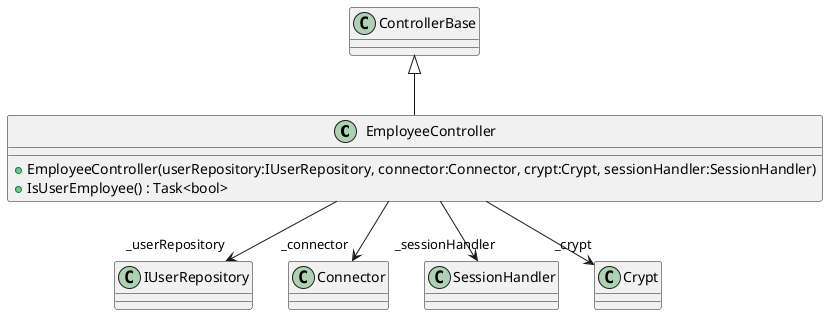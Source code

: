 @startuml
class EmployeeController {
    + EmployeeController(userRepository:IUserRepository, connector:Connector, crypt:Crypt, sessionHandler:SessionHandler)
    + IsUserEmployee() : Task<bool>
}
ControllerBase <|-- EmployeeController
EmployeeController --> "_userRepository" IUserRepository
EmployeeController --> "_connector" Connector
EmployeeController --> "_sessionHandler" SessionHandler
EmployeeController --> "_crypt" Crypt
@enduml

